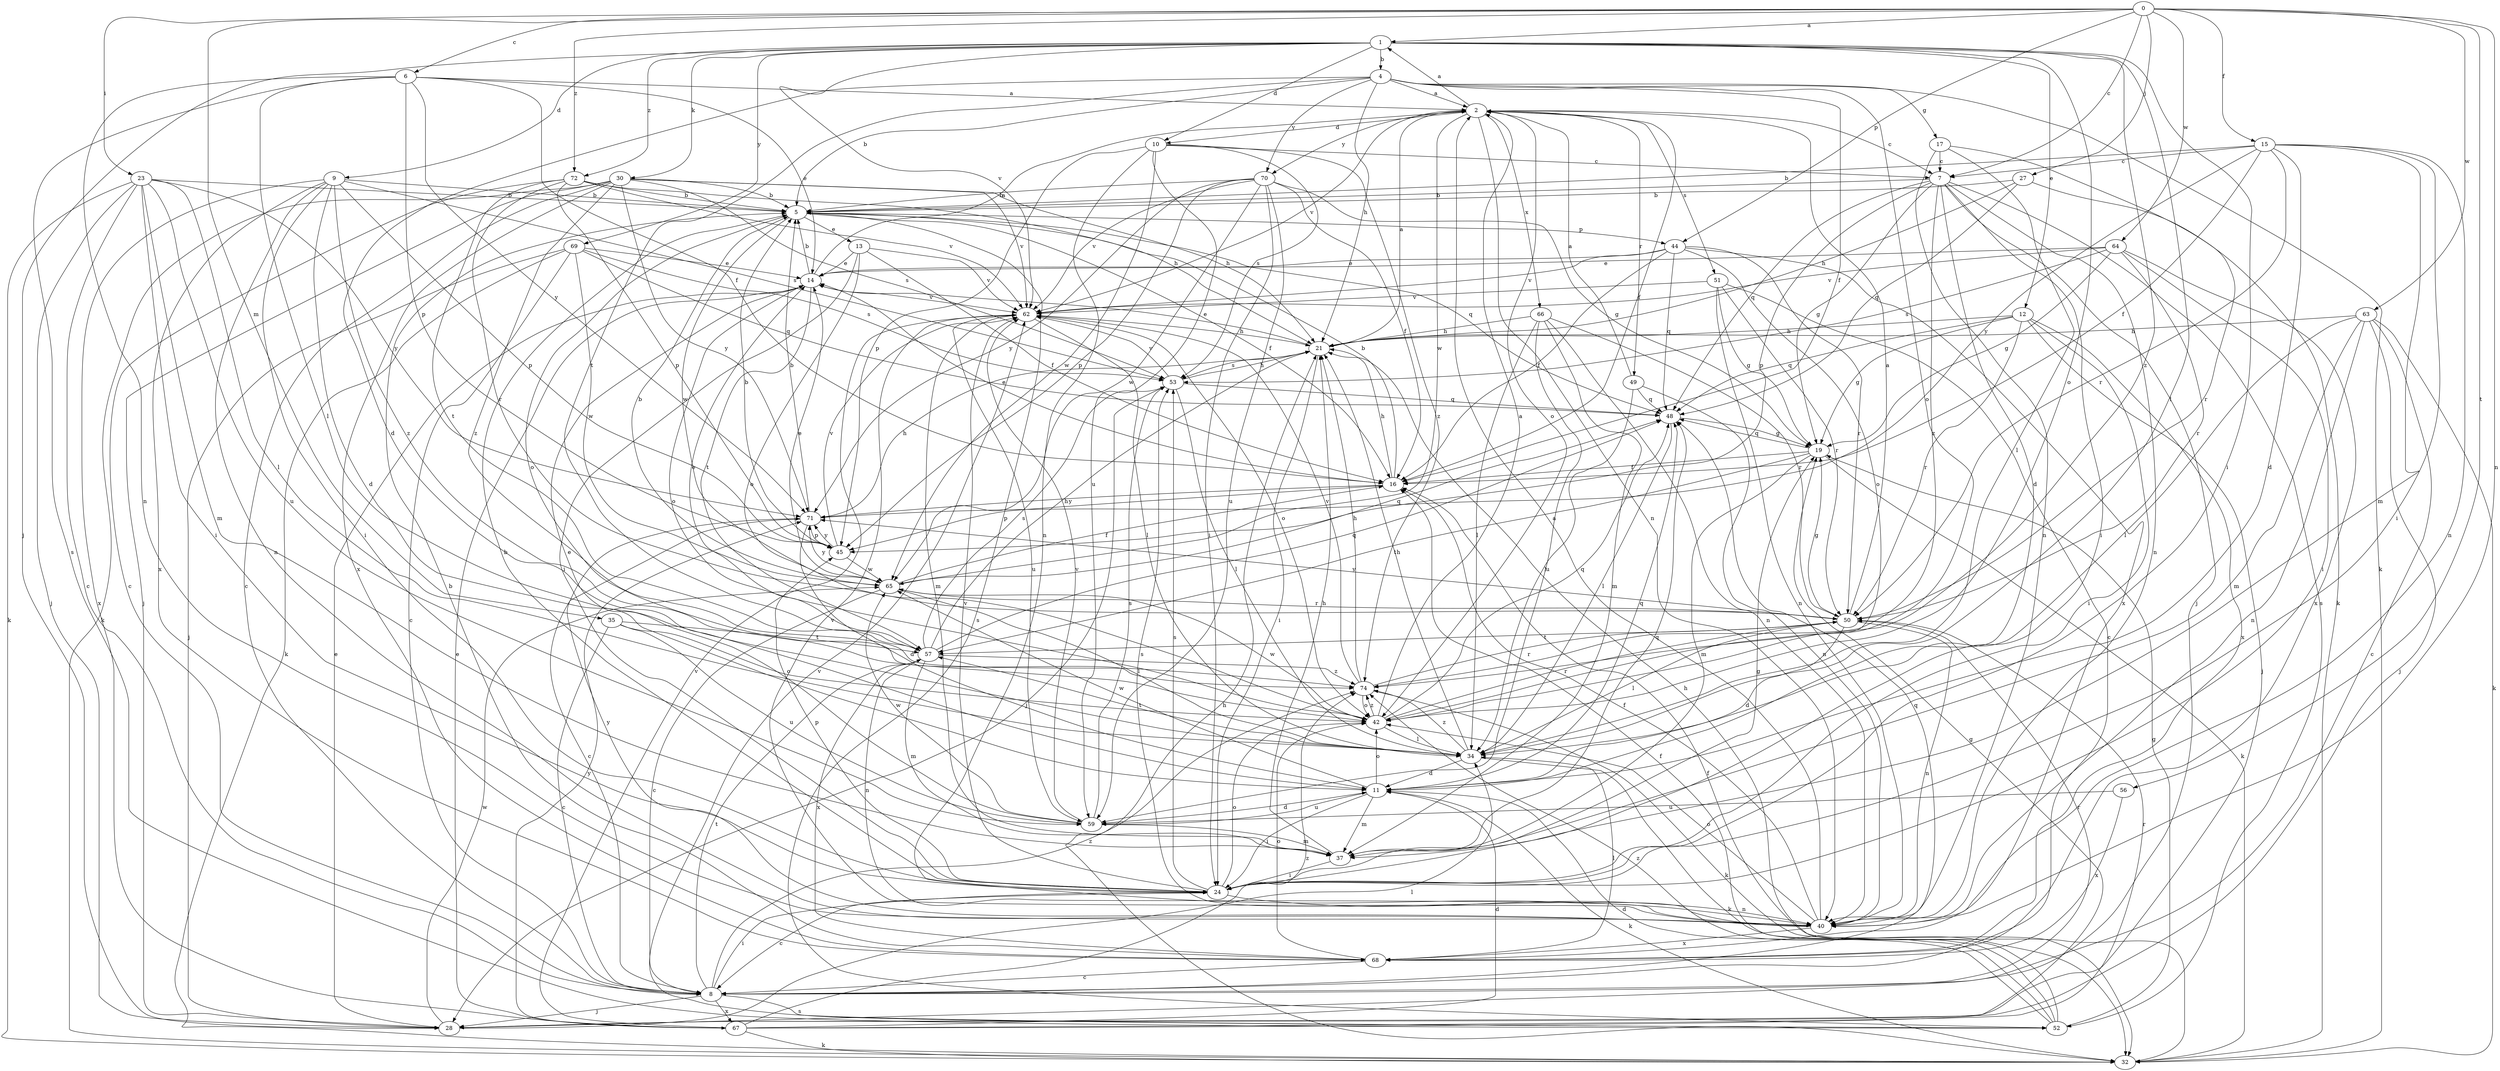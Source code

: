 strict digraph  {
0;
1;
2;
4;
5;
6;
7;
8;
9;
10;
11;
12;
13;
14;
15;
16;
17;
19;
21;
23;
24;
27;
28;
30;
32;
34;
35;
37;
40;
42;
44;
45;
48;
49;
50;
51;
52;
53;
56;
57;
59;
62;
63;
64;
65;
66;
67;
68;
69;
70;
71;
72;
74;
0 -> 1  [label=a];
0 -> 6  [label=c];
0 -> 7  [label=c];
0 -> 15  [label=f];
0 -> 23  [label=i];
0 -> 27  [label=j];
0 -> 35  [label=m];
0 -> 40  [label=n];
0 -> 44  [label=p];
0 -> 56  [label=t];
0 -> 63  [label=w];
0 -> 64  [label=w];
0 -> 72  [label=z];
1 -> 4  [label=b];
1 -> 9  [label=d];
1 -> 10  [label=d];
1 -> 12  [label=e];
1 -> 24  [label=i];
1 -> 28  [label=j];
1 -> 30  [label=k];
1 -> 34  [label=l];
1 -> 42  [label=o];
1 -> 62  [label=v];
1 -> 69  [label=y];
1 -> 72  [label=z];
1 -> 74  [label=z];
2 -> 1  [label=a];
2 -> 7  [label=c];
2 -> 10  [label=d];
2 -> 16  [label=f];
2 -> 40  [label=n];
2 -> 42  [label=o];
2 -> 49  [label=r];
2 -> 51  [label=s];
2 -> 62  [label=v];
2 -> 65  [label=w];
2 -> 66  [label=x];
2 -> 70  [label=y];
4 -> 2  [label=a];
4 -> 5  [label=b];
4 -> 11  [label=d];
4 -> 16  [label=f];
4 -> 17  [label=g];
4 -> 21  [label=h];
4 -> 32  [label=k];
4 -> 42  [label=o];
4 -> 57  [label=t];
4 -> 70  [label=y];
5 -> 13  [label=e];
5 -> 16  [label=f];
5 -> 42  [label=o];
5 -> 44  [label=p];
5 -> 48  [label=q];
5 -> 52  [label=s];
5 -> 65  [label=w];
6 -> 2  [label=a];
6 -> 14  [label=e];
6 -> 16  [label=f];
6 -> 34  [label=l];
6 -> 40  [label=n];
6 -> 45  [label=p];
6 -> 52  [label=s];
6 -> 71  [label=y];
7 -> 5  [label=b];
7 -> 11  [label=d];
7 -> 19  [label=g];
7 -> 24  [label=i];
7 -> 28  [label=j];
7 -> 40  [label=n];
7 -> 45  [label=p];
7 -> 48  [label=q];
7 -> 52  [label=s];
7 -> 74  [label=z];
8 -> 24  [label=i];
8 -> 28  [label=j];
8 -> 48  [label=q];
8 -> 50  [label=r];
8 -> 52  [label=s];
8 -> 57  [label=t];
8 -> 67  [label=x];
8 -> 74  [label=z];
9 -> 5  [label=b];
9 -> 11  [label=d];
9 -> 24  [label=i];
9 -> 40  [label=n];
9 -> 45  [label=p];
9 -> 53  [label=s];
9 -> 67  [label=x];
9 -> 68  [label=x];
9 -> 74  [label=z];
10 -> 7  [label=c];
10 -> 40  [label=n];
10 -> 45  [label=p];
10 -> 53  [label=s];
10 -> 59  [label=u];
10 -> 65  [label=w];
10 -> 74  [label=z];
11 -> 24  [label=i];
11 -> 32  [label=k];
11 -> 37  [label=m];
11 -> 42  [label=o];
11 -> 48  [label=q];
11 -> 59  [label=u];
11 -> 65  [label=w];
12 -> 19  [label=g];
12 -> 21  [label=h];
12 -> 24  [label=i];
12 -> 28  [label=j];
12 -> 48  [label=q];
12 -> 50  [label=r];
12 -> 68  [label=x];
13 -> 14  [label=e];
13 -> 16  [label=f];
13 -> 24  [label=i];
13 -> 42  [label=o];
13 -> 62  [label=v];
14 -> 2  [label=a];
14 -> 5  [label=b];
14 -> 42  [label=o];
14 -> 57  [label=t];
14 -> 62  [label=v];
15 -> 5  [label=b];
15 -> 7  [label=c];
15 -> 11  [label=d];
15 -> 16  [label=f];
15 -> 24  [label=i];
15 -> 37  [label=m];
15 -> 40  [label=n];
15 -> 50  [label=r];
15 -> 71  [label=y];
16 -> 5  [label=b];
16 -> 14  [label=e];
16 -> 21  [label=h];
16 -> 45  [label=p];
16 -> 71  [label=y];
17 -> 7  [label=c];
17 -> 32  [label=k];
17 -> 34  [label=l];
17 -> 40  [label=n];
19 -> 16  [label=f];
19 -> 32  [label=k];
19 -> 37  [label=m];
19 -> 48  [label=q];
19 -> 57  [label=t];
21 -> 2  [label=a];
21 -> 14  [label=e];
21 -> 24  [label=i];
21 -> 53  [label=s];
23 -> 5  [label=b];
23 -> 8  [label=c];
23 -> 24  [label=i];
23 -> 28  [label=j];
23 -> 32  [label=k];
23 -> 34  [label=l];
23 -> 37  [label=m];
23 -> 59  [label=u];
23 -> 71  [label=y];
24 -> 5  [label=b];
24 -> 8  [label=c];
24 -> 19  [label=g];
24 -> 40  [label=n];
24 -> 42  [label=o];
24 -> 45  [label=p];
24 -> 53  [label=s];
24 -> 62  [label=v];
27 -> 5  [label=b];
27 -> 21  [label=h];
27 -> 48  [label=q];
27 -> 50  [label=r];
28 -> 14  [label=e];
28 -> 34  [label=l];
28 -> 65  [label=w];
30 -> 5  [label=b];
30 -> 8  [label=c];
30 -> 21  [label=h];
30 -> 28  [label=j];
30 -> 32  [label=k];
30 -> 53  [label=s];
30 -> 62  [label=v];
30 -> 68  [label=x];
30 -> 71  [label=y];
30 -> 74  [label=z];
32 -> 16  [label=f];
32 -> 21  [label=h];
34 -> 11  [label=d];
34 -> 21  [label=h];
34 -> 32  [label=k];
34 -> 57  [label=t];
34 -> 74  [label=z];
35 -> 8  [label=c];
35 -> 42  [label=o];
35 -> 57  [label=t];
35 -> 59  [label=u];
37 -> 21  [label=h];
37 -> 24  [label=i];
37 -> 48  [label=q];
40 -> 2  [label=a];
40 -> 16  [label=f];
40 -> 42  [label=o];
40 -> 53  [label=s];
40 -> 62  [label=v];
40 -> 68  [label=x];
40 -> 71  [label=y];
42 -> 2  [label=a];
42 -> 34  [label=l];
42 -> 48  [label=q];
42 -> 50  [label=r];
42 -> 65  [label=w];
42 -> 74  [label=z];
44 -> 14  [label=e];
44 -> 16  [label=f];
44 -> 42  [label=o];
44 -> 48  [label=q];
44 -> 50  [label=r];
44 -> 62  [label=v];
44 -> 68  [label=x];
45 -> 5  [label=b];
45 -> 62  [label=v];
45 -> 65  [label=w];
45 -> 71  [label=y];
48 -> 19  [label=g];
48 -> 34  [label=l];
49 -> 2  [label=a];
49 -> 34  [label=l];
49 -> 40  [label=n];
49 -> 48  [label=q];
50 -> 2  [label=a];
50 -> 11  [label=d];
50 -> 19  [label=g];
50 -> 34  [label=l];
50 -> 40  [label=n];
50 -> 57  [label=t];
50 -> 71  [label=y];
51 -> 8  [label=c];
51 -> 19  [label=g];
51 -> 40  [label=n];
51 -> 50  [label=r];
51 -> 62  [label=v];
52 -> 11  [label=d];
52 -> 16  [label=f];
52 -> 19  [label=g];
52 -> 21  [label=h];
52 -> 62  [label=v];
52 -> 74  [label=z];
53 -> 21  [label=h];
53 -> 28  [label=j];
53 -> 34  [label=l];
53 -> 48  [label=q];
53 -> 62  [label=v];
56 -> 59  [label=u];
56 -> 68  [label=x];
57 -> 14  [label=e];
57 -> 21  [label=h];
57 -> 37  [label=m];
57 -> 40  [label=n];
57 -> 48  [label=q];
57 -> 53  [label=s];
57 -> 68  [label=x];
57 -> 74  [label=z];
59 -> 11  [label=d];
59 -> 14  [label=e];
59 -> 37  [label=m];
59 -> 53  [label=s];
59 -> 62  [label=v];
59 -> 65  [label=w];
62 -> 21  [label=h];
62 -> 34  [label=l];
62 -> 37  [label=m];
62 -> 42  [label=o];
62 -> 59  [label=u];
63 -> 8  [label=c];
63 -> 21  [label=h];
63 -> 28  [label=j];
63 -> 32  [label=k];
63 -> 34  [label=l];
63 -> 37  [label=m];
63 -> 40  [label=n];
64 -> 14  [label=e];
64 -> 19  [label=g];
64 -> 24  [label=i];
64 -> 50  [label=r];
64 -> 53  [label=s];
64 -> 62  [label=v];
64 -> 68  [label=x];
65 -> 5  [label=b];
65 -> 8  [label=c];
65 -> 14  [label=e];
65 -> 16  [label=f];
65 -> 34  [label=l];
65 -> 48  [label=q];
65 -> 50  [label=r];
65 -> 71  [label=y];
66 -> 21  [label=h];
66 -> 34  [label=l];
66 -> 37  [label=m];
66 -> 40  [label=n];
66 -> 50  [label=r];
66 -> 59  [label=u];
67 -> 11  [label=d];
67 -> 14  [label=e];
67 -> 19  [label=g];
67 -> 32  [label=k];
67 -> 50  [label=r];
67 -> 62  [label=v];
67 -> 71  [label=y];
67 -> 74  [label=z];
68 -> 5  [label=b];
68 -> 8  [label=c];
68 -> 34  [label=l];
68 -> 42  [label=o];
69 -> 8  [label=c];
69 -> 14  [label=e];
69 -> 28  [label=j];
69 -> 32  [label=k];
69 -> 48  [label=q];
69 -> 53  [label=s];
69 -> 65  [label=w];
70 -> 5  [label=b];
70 -> 16  [label=f];
70 -> 19  [label=g];
70 -> 24  [label=i];
70 -> 45  [label=p];
70 -> 59  [label=u];
70 -> 62  [label=v];
70 -> 65  [label=w];
70 -> 71  [label=y];
71 -> 5  [label=b];
71 -> 8  [label=c];
71 -> 11  [label=d];
71 -> 21  [label=h];
71 -> 45  [label=p];
72 -> 5  [label=b];
72 -> 8  [label=c];
72 -> 21  [label=h];
72 -> 45  [label=p];
72 -> 50  [label=r];
72 -> 57  [label=t];
72 -> 62  [label=v];
74 -> 21  [label=h];
74 -> 32  [label=k];
74 -> 42  [label=o];
74 -> 50  [label=r];
74 -> 62  [label=v];
}

